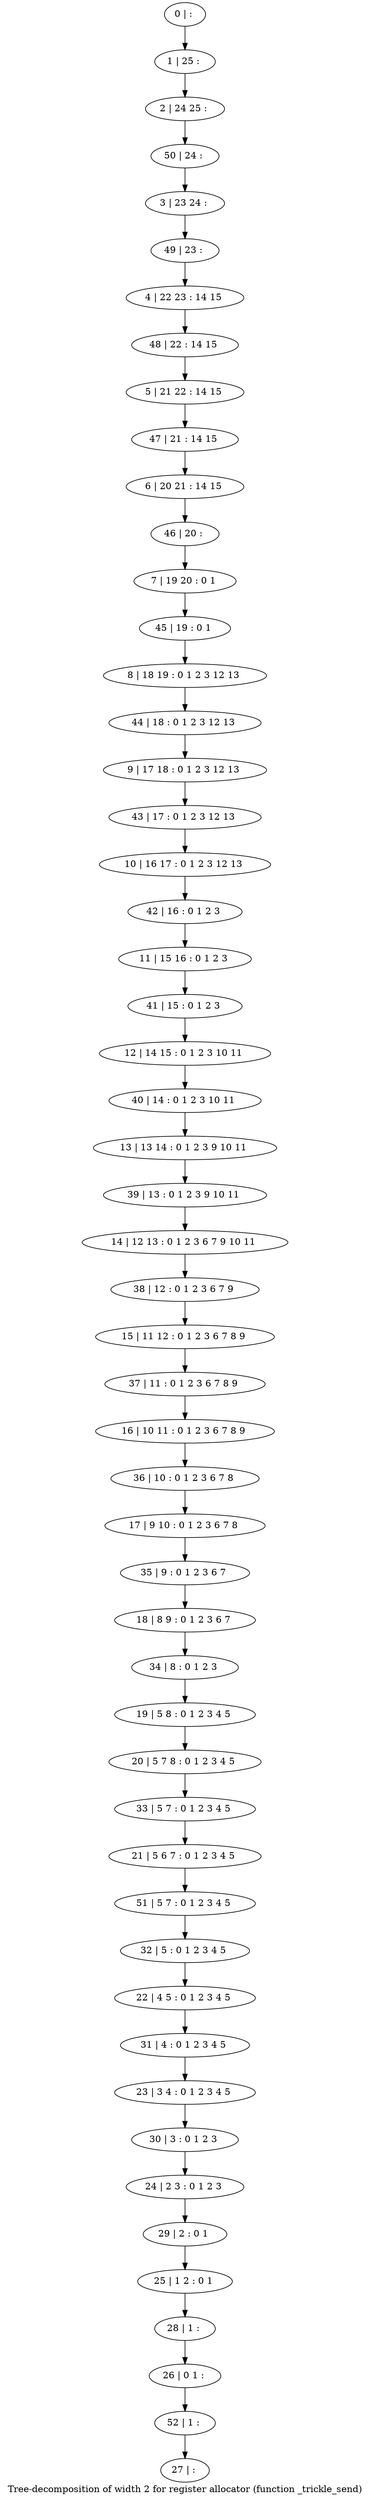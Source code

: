 digraph G {
graph [label="Tree-decomposition of width 2 for register allocator (function _trickle_send)"]
0[label="0 | : "];
1[label="1 | 25 : "];
2[label="2 | 24 25 : "];
3[label="3 | 23 24 : "];
4[label="4 | 22 23 : 14 15 "];
5[label="5 | 21 22 : 14 15 "];
6[label="6 | 20 21 : 14 15 "];
7[label="7 | 19 20 : 0 1 "];
8[label="8 | 18 19 : 0 1 2 3 12 13 "];
9[label="9 | 17 18 : 0 1 2 3 12 13 "];
10[label="10 | 16 17 : 0 1 2 3 12 13 "];
11[label="11 | 15 16 : 0 1 2 3 "];
12[label="12 | 14 15 : 0 1 2 3 10 11 "];
13[label="13 | 13 14 : 0 1 2 3 9 10 11 "];
14[label="14 | 12 13 : 0 1 2 3 6 7 9 10 11 "];
15[label="15 | 11 12 : 0 1 2 3 6 7 8 9 "];
16[label="16 | 10 11 : 0 1 2 3 6 7 8 9 "];
17[label="17 | 9 10 : 0 1 2 3 6 7 8 "];
18[label="18 | 8 9 : 0 1 2 3 6 7 "];
19[label="19 | 5 8 : 0 1 2 3 4 5 "];
20[label="20 | 5 7 8 : 0 1 2 3 4 5 "];
21[label="21 | 5 6 7 : 0 1 2 3 4 5 "];
22[label="22 | 4 5 : 0 1 2 3 4 5 "];
23[label="23 | 3 4 : 0 1 2 3 4 5 "];
24[label="24 | 2 3 : 0 1 2 3 "];
25[label="25 | 1 2 : 0 1 "];
26[label="26 | 0 1 : "];
27[label="27 | : "];
28[label="28 | 1 : "];
29[label="29 | 2 : 0 1 "];
30[label="30 | 3 : 0 1 2 3 "];
31[label="31 | 4 : 0 1 2 3 4 5 "];
32[label="32 | 5 : 0 1 2 3 4 5 "];
33[label="33 | 5 7 : 0 1 2 3 4 5 "];
34[label="34 | 8 : 0 1 2 3 "];
35[label="35 | 9 : 0 1 2 3 6 7 "];
36[label="36 | 10 : 0 1 2 3 6 7 8 "];
37[label="37 | 11 : 0 1 2 3 6 7 8 9 "];
38[label="38 | 12 : 0 1 2 3 6 7 9 "];
39[label="39 | 13 : 0 1 2 3 9 10 11 "];
40[label="40 | 14 : 0 1 2 3 10 11 "];
41[label="41 | 15 : 0 1 2 3 "];
42[label="42 | 16 : 0 1 2 3 "];
43[label="43 | 17 : 0 1 2 3 12 13 "];
44[label="44 | 18 : 0 1 2 3 12 13 "];
45[label="45 | 19 : 0 1 "];
46[label="46 | 20 : "];
47[label="47 | 21 : 14 15 "];
48[label="48 | 22 : 14 15 "];
49[label="49 | 23 : "];
50[label="50 | 24 : "];
51[label="51 | 5 7 : 0 1 2 3 4 5 "];
52[label="52 | 1 : "];
0->1 ;
1->2 ;
19->20 ;
28->26 ;
25->28 ;
29->25 ;
24->29 ;
30->24 ;
23->30 ;
31->23 ;
22->31 ;
32->22 ;
33->21 ;
20->33 ;
34->19 ;
18->34 ;
35->18 ;
17->35 ;
36->17 ;
16->36 ;
37->16 ;
15->37 ;
38->15 ;
14->38 ;
39->14 ;
13->39 ;
40->13 ;
12->40 ;
41->12 ;
11->41 ;
42->11 ;
10->42 ;
43->10 ;
9->43 ;
44->9 ;
8->44 ;
45->8 ;
7->45 ;
46->7 ;
6->46 ;
47->6 ;
5->47 ;
48->5 ;
4->48 ;
49->4 ;
3->49 ;
50->3 ;
2->50 ;
51->32 ;
21->51 ;
52->27 ;
26->52 ;
}
